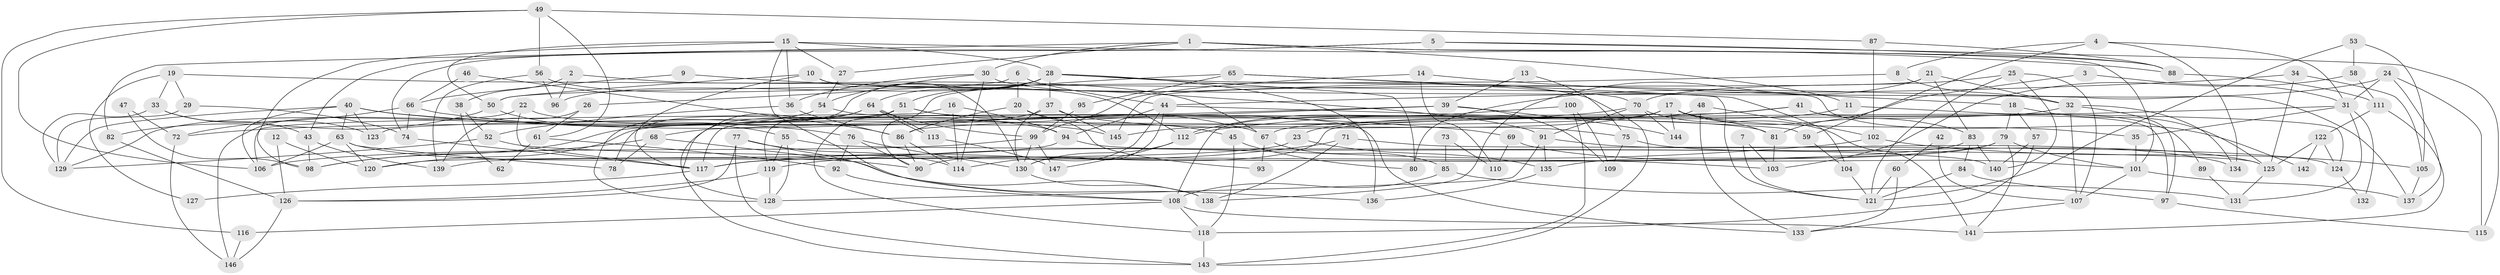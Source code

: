 // coarse degree distribution, {13: 0.06818181818181818, 8: 0.09090909090909091, 12: 0.06818181818181818, 4: 0.18181818181818182, 6: 0.045454545454545456, 2: 0.022727272727272728, 9: 0.06818181818181818, 3: 0.11363636363636363, 7: 0.09090909090909091, 17: 0.045454545454545456, 20: 0.022727272727272728, 5: 0.13636363636363635, 11: 0.022727272727272728, 10: 0.022727272727272728}
// Generated by graph-tools (version 1.1) at 2025/18/03/04/25 18:18:34]
// undirected, 147 vertices, 294 edges
graph export_dot {
graph [start="1"]
  node [color=gray90,style=filled];
  1;
  2;
  3;
  4;
  5;
  6;
  7;
  8;
  9;
  10;
  11;
  12;
  13;
  14;
  15;
  16;
  17;
  18;
  19;
  20;
  21;
  22;
  23;
  24;
  25;
  26;
  27;
  28;
  29;
  30;
  31;
  32;
  33;
  34;
  35;
  36;
  37;
  38;
  39;
  40;
  41;
  42;
  43;
  44;
  45;
  46;
  47;
  48;
  49;
  50;
  51;
  52;
  53;
  54;
  55;
  56;
  57;
  58;
  59;
  60;
  61;
  62;
  63;
  64;
  65;
  66;
  67;
  68;
  69;
  70;
  71;
  72;
  73;
  74;
  75;
  76;
  77;
  78;
  79;
  80;
  81;
  82;
  83;
  84;
  85;
  86;
  87;
  88;
  89;
  90;
  91;
  92;
  93;
  94;
  95;
  96;
  97;
  98;
  99;
  100;
  101;
  102;
  103;
  104;
  105;
  106;
  107;
  108;
  109;
  110;
  111;
  112;
  113;
  114;
  115;
  116;
  117;
  118;
  119;
  120;
  121;
  122;
  123;
  124;
  125;
  126;
  127;
  128;
  129;
  130;
  131;
  132;
  133;
  134;
  135;
  136;
  137;
  138;
  139;
  140;
  141;
  142;
  143;
  144;
  145;
  146;
  147;
  1 -- 101;
  1 -- 88;
  1 -- 11;
  1 -- 27;
  1 -- 30;
  1 -- 82;
  2 -- 96;
  2 -- 67;
  2 -- 38;
  3 -- 81;
  3 -- 31;
  4 -- 134;
  4 -- 31;
  4 -- 8;
  4 -- 59;
  5 -- 74;
  5 -- 43;
  5 -- 88;
  5 -- 115;
  6 -- 26;
  6 -- 44;
  6 -- 20;
  7 -- 121;
  7 -- 103;
  8 -- 50;
  8 -- 32;
  9 -- 66;
  9 -- 91;
  10 -- 50;
  10 -- 130;
  10 -- 117;
  10 -- 137;
  11 -- 124;
  11 -- 23;
  12 -- 120;
  12 -- 126;
  13 -- 75;
  13 -- 39;
  14 -- 18;
  14 -- 99;
  14 -- 110;
  15 -- 28;
  15 -- 108;
  15 -- 27;
  15 -- 36;
  15 -- 50;
  15 -- 88;
  15 -- 98;
  16 -- 114;
  16 -- 106;
  16 -- 94;
  17 -- 145;
  17 -- 83;
  17 -- 35;
  17 -- 81;
  17 -- 117;
  17 -- 120;
  17 -- 144;
  18 -- 125;
  18 -- 79;
  18 -- 57;
  19 -- 121;
  19 -- 29;
  19 -- 33;
  19 -- 127;
  20 -- 86;
  20 -- 45;
  20 -- 93;
  21 -- 32;
  21 -- 83;
  21 -- 138;
  21 -- 145;
  22 -- 117;
  22 -- 94;
  22 -- 146;
  23 -- 135;
  23 -- 139;
  24 -- 137;
  24 -- 31;
  24 -- 80;
  24 -- 115;
  25 -- 70;
  25 -- 140;
  25 -- 107;
  25 -- 121;
  26 -- 139;
  26 -- 61;
  27 -- 54;
  28 -- 80;
  28 -- 51;
  28 -- 37;
  28 -- 64;
  28 -- 96;
  28 -- 128;
  28 -- 136;
  28 -- 142;
  29 -- 74;
  29 -- 129;
  30 -- 36;
  30 -- 54;
  30 -- 114;
  30 -- 143;
  31 -- 90;
  31 -- 35;
  31 -- 131;
  31 -- 132;
  32 -- 97;
  32 -- 67;
  32 -- 107;
  32 -- 134;
  33 -- 43;
  33 -- 123;
  33 -- 129;
  34 -- 105;
  34 -- 125;
  34 -- 44;
  35 -- 101;
  36 -- 86;
  36 -- 52;
  37 -- 130;
  37 -- 75;
  37 -- 98;
  37 -- 145;
  38 -- 52;
  38 -- 62;
  39 -- 86;
  39 -- 68;
  39 -- 109;
  39 -- 144;
  40 -- 129;
  40 -- 63;
  40 -- 69;
  40 -- 76;
  40 -- 106;
  40 -- 123;
  41 -- 97;
  41 -- 123;
  41 -- 89;
  41 -- 112;
  42 -- 107;
  42 -- 60;
  43 -- 98;
  43 -- 139;
  44 -- 130;
  44 -- 59;
  44 -- 94;
  44 -- 114;
  45 -- 118;
  45 -- 80;
  46 -- 86;
  46 -- 66;
  47 -- 72;
  47 -- 98;
  48 -- 108;
  48 -- 133;
  48 -- 102;
  49 -- 87;
  49 -- 106;
  49 -- 56;
  49 -- 61;
  49 -- 116;
  50 -- 55;
  50 -- 82;
  51 -- 119;
  51 -- 143;
  51 -- 67;
  51 -- 81;
  51 -- 118;
  52 -- 129;
  52 -- 103;
  53 -- 58;
  53 -- 105;
  53 -- 121;
  54 -- 129;
  54 -- 133;
  55 -- 128;
  55 -- 125;
  55 -- 119;
  56 -- 112;
  56 -- 96;
  56 -- 139;
  57 -- 118;
  57 -- 140;
  58 -- 103;
  58 -- 111;
  59 -- 104;
  60 -- 121;
  60 -- 133;
  61 -- 92;
  61 -- 62;
  63 -- 120;
  63 -- 106;
  63 -- 78;
  63 -- 90;
  64 -- 113;
  64 -- 113;
  64 -- 78;
  64 -- 99;
  64 -- 128;
  65 -- 104;
  65 -- 70;
  65 -- 90;
  65 -- 95;
  66 -- 72;
  66 -- 145;
  66 -- 74;
  67 -- 85;
  67 -- 93;
  68 -- 98;
  68 -- 78;
  68 -- 136;
  69 -- 101;
  69 -- 110;
  70 -- 141;
  70 -- 144;
  70 -- 72;
  70 -- 91;
  71 -- 138;
  71 -- 117;
  71 -- 124;
  72 -- 146;
  73 -- 85;
  73 -- 110;
  74 -- 117;
  75 -- 109;
  75 -- 125;
  76 -- 90;
  76 -- 92;
  76 -- 130;
  77 -- 126;
  77 -- 114;
  77 -- 138;
  77 -- 143;
  79 -- 135;
  79 -- 117;
  79 -- 101;
  79 -- 141;
  81 -- 103;
  82 -- 126;
  83 -- 117;
  83 -- 140;
  83 -- 84;
  84 -- 121;
  84 -- 97;
  85 -- 108;
  85 -- 131;
  86 -- 114;
  86 -- 90;
  87 -- 102;
  87 -- 88;
  88 -- 111;
  89 -- 131;
  91 -- 128;
  91 -- 134;
  91 -- 135;
  92 -- 108;
  94 -- 120;
  94 -- 140;
  95 -- 99;
  97 -- 115;
  99 -- 130;
  99 -- 106;
  99 -- 147;
  100 -- 143;
  100 -- 112;
  100 -- 109;
  101 -- 107;
  101 -- 137;
  102 -- 119;
  102 -- 105;
  104 -- 121;
  105 -- 137;
  107 -- 133;
  108 -- 118;
  108 -- 116;
  108 -- 141;
  111 -- 141;
  111 -- 122;
  112 -- 130;
  112 -- 147;
  113 -- 147;
  116 -- 146;
  117 -- 127;
  118 -- 143;
  119 -- 128;
  119 -- 126;
  122 -- 125;
  122 -- 124;
  122 -- 142;
  124 -- 132;
  125 -- 131;
  126 -- 146;
  130 -- 138;
  135 -- 136;
}
